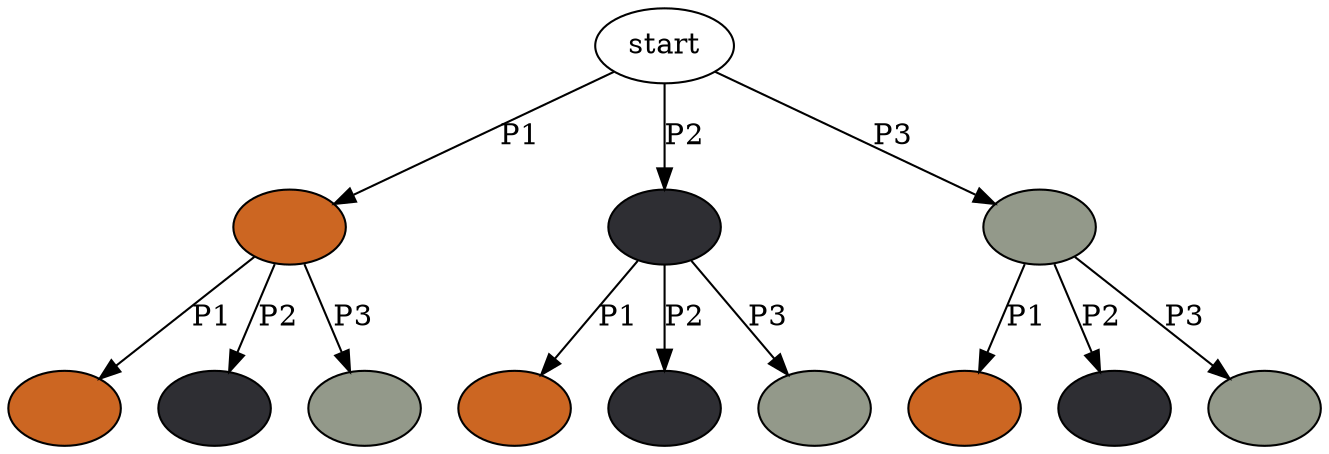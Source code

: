 digraph {
	n[label="start"];
	n1[label="",style=filled,fillcolor="#cc 66 22"];
	n2[label="",style=filled,fillcolor="#2e 2e 33"];
	n3[label="",style=filled,fillcolor="#93 99 8a"];
	n11[label="",style=filled,fillcolor="#cc 66 22"];
	n12[label="",style=filled,fillcolor="#2e 2e 33"];
	n13[label="",style=filled,fillcolor="#93 99 8a"];
	n21[label="",style=filled,fillcolor="#cc 66 22"];
	n22[label="",style=filled,fillcolor="#2e 2e 33"];
	n23[label="",style=filled,fillcolor="#93 99 8a"];
	n31[label="",style=filled,fillcolor="#cc 66 22"];
	n32[label="",style=filled,fillcolor="#2e 2e 33"];
	n33[label="",style=filled,fillcolor="#93 99 8a"];

	n -> n1[label="P1"];
	n -> n2[label="P2"];
	n -> n3[label="P3"];
	n1 -> n11[label="P1"];
	n1 -> n12[label="P2"];
	n1 -> n13[label="P3"];
	n2 -> n21[label="P1"];
	n2 -> n22[label="P2"];
	n2 -> n23[label="P3"];
	n3 -> n31[label="P1"];
	n3 -> n32[label="P2"];
	n3 -> n33[label="P3"];
}